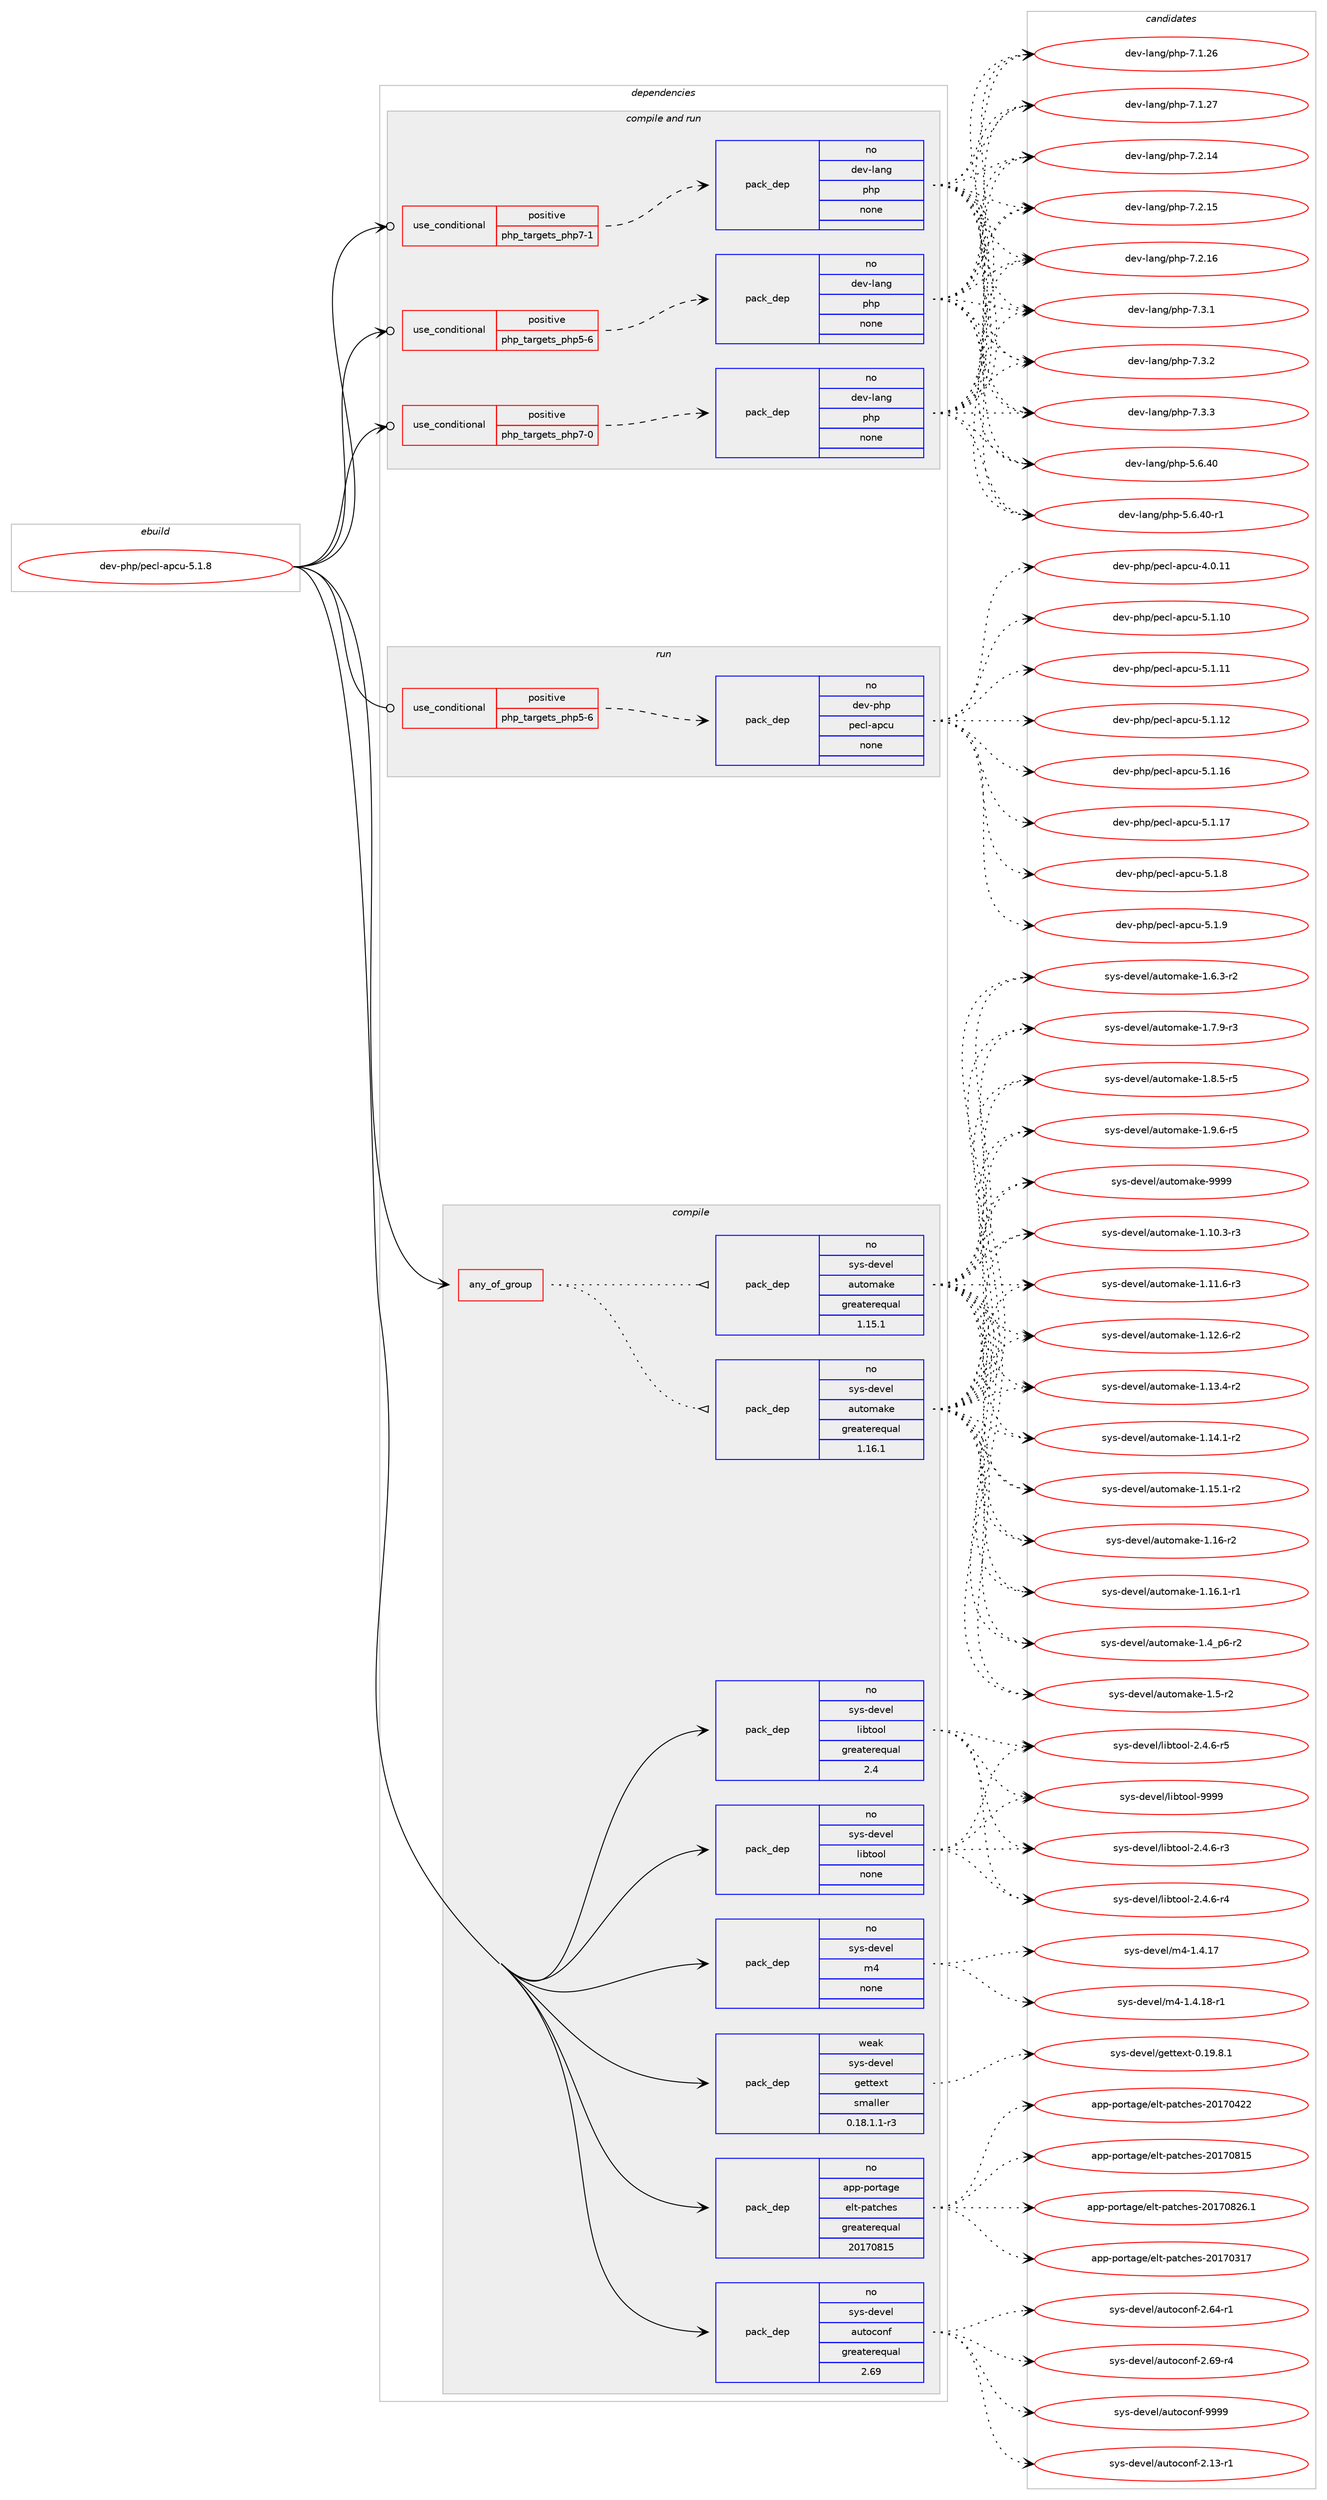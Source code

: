 digraph prolog {

# *************
# Graph options
# *************

newrank=true;
concentrate=true;
compound=true;
graph [rankdir=LR,fontname=Helvetica,fontsize=10,ranksep=1.5];#, ranksep=2.5, nodesep=0.2];
edge  [arrowhead=vee];
node  [fontname=Helvetica,fontsize=10];

# **********
# The ebuild
# **********

subgraph cluster_leftcol {
color=gray;
rank=same;
label=<<i>ebuild</i>>;
id [label="dev-php/pecl-apcu-5.1.8", color=red, width=4, href="../dev-php/pecl-apcu-5.1.8.svg"];
}

# ****************
# The dependencies
# ****************

subgraph cluster_midcol {
color=gray;
label=<<i>dependencies</i>>;
subgraph cluster_compile {
fillcolor="#eeeeee";
style=filled;
label=<<i>compile</i>>;
subgraph any22528 {
dependency1393327 [label=<<TABLE BORDER="0" CELLBORDER="1" CELLSPACING="0" CELLPADDING="4"><TR><TD CELLPADDING="10">any_of_group</TD></TR></TABLE>>, shape=none, color=red];subgraph pack1000837 {
dependency1393328 [label=<<TABLE BORDER="0" CELLBORDER="1" CELLSPACING="0" CELLPADDING="4" WIDTH="220"><TR><TD ROWSPAN="6" CELLPADDING="30">pack_dep</TD></TR><TR><TD WIDTH="110">no</TD></TR><TR><TD>sys-devel</TD></TR><TR><TD>automake</TD></TR><TR><TD>greaterequal</TD></TR><TR><TD>1.16.1</TD></TR></TABLE>>, shape=none, color=blue];
}
dependency1393327:e -> dependency1393328:w [weight=20,style="dotted",arrowhead="oinv"];
subgraph pack1000838 {
dependency1393329 [label=<<TABLE BORDER="0" CELLBORDER="1" CELLSPACING="0" CELLPADDING="4" WIDTH="220"><TR><TD ROWSPAN="6" CELLPADDING="30">pack_dep</TD></TR><TR><TD WIDTH="110">no</TD></TR><TR><TD>sys-devel</TD></TR><TR><TD>automake</TD></TR><TR><TD>greaterequal</TD></TR><TR><TD>1.15.1</TD></TR></TABLE>>, shape=none, color=blue];
}
dependency1393327:e -> dependency1393329:w [weight=20,style="dotted",arrowhead="oinv"];
}
id:e -> dependency1393327:w [weight=20,style="solid",arrowhead="vee"];
subgraph pack1000839 {
dependency1393330 [label=<<TABLE BORDER="0" CELLBORDER="1" CELLSPACING="0" CELLPADDING="4" WIDTH="220"><TR><TD ROWSPAN="6" CELLPADDING="30">pack_dep</TD></TR><TR><TD WIDTH="110">no</TD></TR><TR><TD>app-portage</TD></TR><TR><TD>elt-patches</TD></TR><TR><TD>greaterequal</TD></TR><TR><TD>20170815</TD></TR></TABLE>>, shape=none, color=blue];
}
id:e -> dependency1393330:w [weight=20,style="solid",arrowhead="vee"];
subgraph pack1000840 {
dependency1393331 [label=<<TABLE BORDER="0" CELLBORDER="1" CELLSPACING="0" CELLPADDING="4" WIDTH="220"><TR><TD ROWSPAN="6" CELLPADDING="30">pack_dep</TD></TR><TR><TD WIDTH="110">no</TD></TR><TR><TD>sys-devel</TD></TR><TR><TD>autoconf</TD></TR><TR><TD>greaterequal</TD></TR><TR><TD>2.69</TD></TR></TABLE>>, shape=none, color=blue];
}
id:e -> dependency1393331:w [weight=20,style="solid",arrowhead="vee"];
subgraph pack1000841 {
dependency1393332 [label=<<TABLE BORDER="0" CELLBORDER="1" CELLSPACING="0" CELLPADDING="4" WIDTH="220"><TR><TD ROWSPAN="6" CELLPADDING="30">pack_dep</TD></TR><TR><TD WIDTH="110">no</TD></TR><TR><TD>sys-devel</TD></TR><TR><TD>libtool</TD></TR><TR><TD>greaterequal</TD></TR><TR><TD>2.4</TD></TR></TABLE>>, shape=none, color=blue];
}
id:e -> dependency1393332:w [weight=20,style="solid",arrowhead="vee"];
subgraph pack1000842 {
dependency1393333 [label=<<TABLE BORDER="0" CELLBORDER="1" CELLSPACING="0" CELLPADDING="4" WIDTH="220"><TR><TD ROWSPAN="6" CELLPADDING="30">pack_dep</TD></TR><TR><TD WIDTH="110">no</TD></TR><TR><TD>sys-devel</TD></TR><TR><TD>libtool</TD></TR><TR><TD>none</TD></TR><TR><TD></TD></TR></TABLE>>, shape=none, color=blue];
}
id:e -> dependency1393333:w [weight=20,style="solid",arrowhead="vee"];
subgraph pack1000843 {
dependency1393334 [label=<<TABLE BORDER="0" CELLBORDER="1" CELLSPACING="0" CELLPADDING="4" WIDTH="220"><TR><TD ROWSPAN="6" CELLPADDING="30">pack_dep</TD></TR><TR><TD WIDTH="110">no</TD></TR><TR><TD>sys-devel</TD></TR><TR><TD>m4</TD></TR><TR><TD>none</TD></TR><TR><TD></TD></TR></TABLE>>, shape=none, color=blue];
}
id:e -> dependency1393334:w [weight=20,style="solid",arrowhead="vee"];
subgraph pack1000844 {
dependency1393335 [label=<<TABLE BORDER="0" CELLBORDER="1" CELLSPACING="0" CELLPADDING="4" WIDTH="220"><TR><TD ROWSPAN="6" CELLPADDING="30">pack_dep</TD></TR><TR><TD WIDTH="110">weak</TD></TR><TR><TD>sys-devel</TD></TR><TR><TD>gettext</TD></TR><TR><TD>smaller</TD></TR><TR><TD>0.18.1.1-r3</TD></TR></TABLE>>, shape=none, color=blue];
}
id:e -> dependency1393335:w [weight=20,style="solid",arrowhead="vee"];
}
subgraph cluster_compileandrun {
fillcolor="#eeeeee";
style=filled;
label=<<i>compile and run</i>>;
subgraph cond369397 {
dependency1393336 [label=<<TABLE BORDER="0" CELLBORDER="1" CELLSPACING="0" CELLPADDING="4"><TR><TD ROWSPAN="3" CELLPADDING="10">use_conditional</TD></TR><TR><TD>positive</TD></TR><TR><TD>php_targets_php5-6</TD></TR></TABLE>>, shape=none, color=red];
subgraph pack1000845 {
dependency1393337 [label=<<TABLE BORDER="0" CELLBORDER="1" CELLSPACING="0" CELLPADDING="4" WIDTH="220"><TR><TD ROWSPAN="6" CELLPADDING="30">pack_dep</TD></TR><TR><TD WIDTH="110">no</TD></TR><TR><TD>dev-lang</TD></TR><TR><TD>php</TD></TR><TR><TD>none</TD></TR><TR><TD></TD></TR></TABLE>>, shape=none, color=blue];
}
dependency1393336:e -> dependency1393337:w [weight=20,style="dashed",arrowhead="vee"];
}
id:e -> dependency1393336:w [weight=20,style="solid",arrowhead="odotvee"];
subgraph cond369398 {
dependency1393338 [label=<<TABLE BORDER="0" CELLBORDER="1" CELLSPACING="0" CELLPADDING="4"><TR><TD ROWSPAN="3" CELLPADDING="10">use_conditional</TD></TR><TR><TD>positive</TD></TR><TR><TD>php_targets_php7-0</TD></TR></TABLE>>, shape=none, color=red];
subgraph pack1000846 {
dependency1393339 [label=<<TABLE BORDER="0" CELLBORDER="1" CELLSPACING="0" CELLPADDING="4" WIDTH="220"><TR><TD ROWSPAN="6" CELLPADDING="30">pack_dep</TD></TR><TR><TD WIDTH="110">no</TD></TR><TR><TD>dev-lang</TD></TR><TR><TD>php</TD></TR><TR><TD>none</TD></TR><TR><TD></TD></TR></TABLE>>, shape=none, color=blue];
}
dependency1393338:e -> dependency1393339:w [weight=20,style="dashed",arrowhead="vee"];
}
id:e -> dependency1393338:w [weight=20,style="solid",arrowhead="odotvee"];
subgraph cond369399 {
dependency1393340 [label=<<TABLE BORDER="0" CELLBORDER="1" CELLSPACING="0" CELLPADDING="4"><TR><TD ROWSPAN="3" CELLPADDING="10">use_conditional</TD></TR><TR><TD>positive</TD></TR><TR><TD>php_targets_php7-1</TD></TR></TABLE>>, shape=none, color=red];
subgraph pack1000847 {
dependency1393341 [label=<<TABLE BORDER="0" CELLBORDER="1" CELLSPACING="0" CELLPADDING="4" WIDTH="220"><TR><TD ROWSPAN="6" CELLPADDING="30">pack_dep</TD></TR><TR><TD WIDTH="110">no</TD></TR><TR><TD>dev-lang</TD></TR><TR><TD>php</TD></TR><TR><TD>none</TD></TR><TR><TD></TD></TR></TABLE>>, shape=none, color=blue];
}
dependency1393340:e -> dependency1393341:w [weight=20,style="dashed",arrowhead="vee"];
}
id:e -> dependency1393340:w [weight=20,style="solid",arrowhead="odotvee"];
}
subgraph cluster_run {
fillcolor="#eeeeee";
style=filled;
label=<<i>run</i>>;
subgraph cond369400 {
dependency1393342 [label=<<TABLE BORDER="0" CELLBORDER="1" CELLSPACING="0" CELLPADDING="4"><TR><TD ROWSPAN="3" CELLPADDING="10">use_conditional</TD></TR><TR><TD>positive</TD></TR><TR><TD>php_targets_php5-6</TD></TR></TABLE>>, shape=none, color=red];
subgraph pack1000848 {
dependency1393343 [label=<<TABLE BORDER="0" CELLBORDER="1" CELLSPACING="0" CELLPADDING="4" WIDTH="220"><TR><TD ROWSPAN="6" CELLPADDING="30">pack_dep</TD></TR><TR><TD WIDTH="110">no</TD></TR><TR><TD>dev-php</TD></TR><TR><TD>pecl-apcu</TD></TR><TR><TD>none</TD></TR><TR><TD></TD></TR></TABLE>>, shape=none, color=blue];
}
dependency1393342:e -> dependency1393343:w [weight=20,style="dashed",arrowhead="vee"];
}
id:e -> dependency1393342:w [weight=20,style="solid",arrowhead="odot"];
}
}

# **************
# The candidates
# **************

subgraph cluster_choices {
rank=same;
color=gray;
label=<<i>candidates</i>>;

subgraph choice1000837 {
color=black;
nodesep=1;
choice11512111545100101118101108479711711611110997107101454946494846514511451 [label="sys-devel/automake-1.10.3-r3", color=red, width=4,href="../sys-devel/automake-1.10.3-r3.svg"];
choice11512111545100101118101108479711711611110997107101454946494946544511451 [label="sys-devel/automake-1.11.6-r3", color=red, width=4,href="../sys-devel/automake-1.11.6-r3.svg"];
choice11512111545100101118101108479711711611110997107101454946495046544511450 [label="sys-devel/automake-1.12.6-r2", color=red, width=4,href="../sys-devel/automake-1.12.6-r2.svg"];
choice11512111545100101118101108479711711611110997107101454946495146524511450 [label="sys-devel/automake-1.13.4-r2", color=red, width=4,href="../sys-devel/automake-1.13.4-r2.svg"];
choice11512111545100101118101108479711711611110997107101454946495246494511450 [label="sys-devel/automake-1.14.1-r2", color=red, width=4,href="../sys-devel/automake-1.14.1-r2.svg"];
choice11512111545100101118101108479711711611110997107101454946495346494511450 [label="sys-devel/automake-1.15.1-r2", color=red, width=4,href="../sys-devel/automake-1.15.1-r2.svg"];
choice1151211154510010111810110847971171161111099710710145494649544511450 [label="sys-devel/automake-1.16-r2", color=red, width=4,href="../sys-devel/automake-1.16-r2.svg"];
choice11512111545100101118101108479711711611110997107101454946495446494511449 [label="sys-devel/automake-1.16.1-r1", color=red, width=4,href="../sys-devel/automake-1.16.1-r1.svg"];
choice115121115451001011181011084797117116111109971071014549465295112544511450 [label="sys-devel/automake-1.4_p6-r2", color=red, width=4,href="../sys-devel/automake-1.4_p6-r2.svg"];
choice11512111545100101118101108479711711611110997107101454946534511450 [label="sys-devel/automake-1.5-r2", color=red, width=4,href="../sys-devel/automake-1.5-r2.svg"];
choice115121115451001011181011084797117116111109971071014549465446514511450 [label="sys-devel/automake-1.6.3-r2", color=red, width=4,href="../sys-devel/automake-1.6.3-r2.svg"];
choice115121115451001011181011084797117116111109971071014549465546574511451 [label="sys-devel/automake-1.7.9-r3", color=red, width=4,href="../sys-devel/automake-1.7.9-r3.svg"];
choice115121115451001011181011084797117116111109971071014549465646534511453 [label="sys-devel/automake-1.8.5-r5", color=red, width=4,href="../sys-devel/automake-1.8.5-r5.svg"];
choice115121115451001011181011084797117116111109971071014549465746544511453 [label="sys-devel/automake-1.9.6-r5", color=red, width=4,href="../sys-devel/automake-1.9.6-r5.svg"];
choice115121115451001011181011084797117116111109971071014557575757 [label="sys-devel/automake-9999", color=red, width=4,href="../sys-devel/automake-9999.svg"];
dependency1393328:e -> choice11512111545100101118101108479711711611110997107101454946494846514511451:w [style=dotted,weight="100"];
dependency1393328:e -> choice11512111545100101118101108479711711611110997107101454946494946544511451:w [style=dotted,weight="100"];
dependency1393328:e -> choice11512111545100101118101108479711711611110997107101454946495046544511450:w [style=dotted,weight="100"];
dependency1393328:e -> choice11512111545100101118101108479711711611110997107101454946495146524511450:w [style=dotted,weight="100"];
dependency1393328:e -> choice11512111545100101118101108479711711611110997107101454946495246494511450:w [style=dotted,weight="100"];
dependency1393328:e -> choice11512111545100101118101108479711711611110997107101454946495346494511450:w [style=dotted,weight="100"];
dependency1393328:e -> choice1151211154510010111810110847971171161111099710710145494649544511450:w [style=dotted,weight="100"];
dependency1393328:e -> choice11512111545100101118101108479711711611110997107101454946495446494511449:w [style=dotted,weight="100"];
dependency1393328:e -> choice115121115451001011181011084797117116111109971071014549465295112544511450:w [style=dotted,weight="100"];
dependency1393328:e -> choice11512111545100101118101108479711711611110997107101454946534511450:w [style=dotted,weight="100"];
dependency1393328:e -> choice115121115451001011181011084797117116111109971071014549465446514511450:w [style=dotted,weight="100"];
dependency1393328:e -> choice115121115451001011181011084797117116111109971071014549465546574511451:w [style=dotted,weight="100"];
dependency1393328:e -> choice115121115451001011181011084797117116111109971071014549465646534511453:w [style=dotted,weight="100"];
dependency1393328:e -> choice115121115451001011181011084797117116111109971071014549465746544511453:w [style=dotted,weight="100"];
dependency1393328:e -> choice115121115451001011181011084797117116111109971071014557575757:w [style=dotted,weight="100"];
}
subgraph choice1000838 {
color=black;
nodesep=1;
choice11512111545100101118101108479711711611110997107101454946494846514511451 [label="sys-devel/automake-1.10.3-r3", color=red, width=4,href="../sys-devel/automake-1.10.3-r3.svg"];
choice11512111545100101118101108479711711611110997107101454946494946544511451 [label="sys-devel/automake-1.11.6-r3", color=red, width=4,href="../sys-devel/automake-1.11.6-r3.svg"];
choice11512111545100101118101108479711711611110997107101454946495046544511450 [label="sys-devel/automake-1.12.6-r2", color=red, width=4,href="../sys-devel/automake-1.12.6-r2.svg"];
choice11512111545100101118101108479711711611110997107101454946495146524511450 [label="sys-devel/automake-1.13.4-r2", color=red, width=4,href="../sys-devel/automake-1.13.4-r2.svg"];
choice11512111545100101118101108479711711611110997107101454946495246494511450 [label="sys-devel/automake-1.14.1-r2", color=red, width=4,href="../sys-devel/automake-1.14.1-r2.svg"];
choice11512111545100101118101108479711711611110997107101454946495346494511450 [label="sys-devel/automake-1.15.1-r2", color=red, width=4,href="../sys-devel/automake-1.15.1-r2.svg"];
choice1151211154510010111810110847971171161111099710710145494649544511450 [label="sys-devel/automake-1.16-r2", color=red, width=4,href="../sys-devel/automake-1.16-r2.svg"];
choice11512111545100101118101108479711711611110997107101454946495446494511449 [label="sys-devel/automake-1.16.1-r1", color=red, width=4,href="../sys-devel/automake-1.16.1-r1.svg"];
choice115121115451001011181011084797117116111109971071014549465295112544511450 [label="sys-devel/automake-1.4_p6-r2", color=red, width=4,href="../sys-devel/automake-1.4_p6-r2.svg"];
choice11512111545100101118101108479711711611110997107101454946534511450 [label="sys-devel/automake-1.5-r2", color=red, width=4,href="../sys-devel/automake-1.5-r2.svg"];
choice115121115451001011181011084797117116111109971071014549465446514511450 [label="sys-devel/automake-1.6.3-r2", color=red, width=4,href="../sys-devel/automake-1.6.3-r2.svg"];
choice115121115451001011181011084797117116111109971071014549465546574511451 [label="sys-devel/automake-1.7.9-r3", color=red, width=4,href="../sys-devel/automake-1.7.9-r3.svg"];
choice115121115451001011181011084797117116111109971071014549465646534511453 [label="sys-devel/automake-1.8.5-r5", color=red, width=4,href="../sys-devel/automake-1.8.5-r5.svg"];
choice115121115451001011181011084797117116111109971071014549465746544511453 [label="sys-devel/automake-1.9.6-r5", color=red, width=4,href="../sys-devel/automake-1.9.6-r5.svg"];
choice115121115451001011181011084797117116111109971071014557575757 [label="sys-devel/automake-9999", color=red, width=4,href="../sys-devel/automake-9999.svg"];
dependency1393329:e -> choice11512111545100101118101108479711711611110997107101454946494846514511451:w [style=dotted,weight="100"];
dependency1393329:e -> choice11512111545100101118101108479711711611110997107101454946494946544511451:w [style=dotted,weight="100"];
dependency1393329:e -> choice11512111545100101118101108479711711611110997107101454946495046544511450:w [style=dotted,weight="100"];
dependency1393329:e -> choice11512111545100101118101108479711711611110997107101454946495146524511450:w [style=dotted,weight="100"];
dependency1393329:e -> choice11512111545100101118101108479711711611110997107101454946495246494511450:w [style=dotted,weight="100"];
dependency1393329:e -> choice11512111545100101118101108479711711611110997107101454946495346494511450:w [style=dotted,weight="100"];
dependency1393329:e -> choice1151211154510010111810110847971171161111099710710145494649544511450:w [style=dotted,weight="100"];
dependency1393329:e -> choice11512111545100101118101108479711711611110997107101454946495446494511449:w [style=dotted,weight="100"];
dependency1393329:e -> choice115121115451001011181011084797117116111109971071014549465295112544511450:w [style=dotted,weight="100"];
dependency1393329:e -> choice11512111545100101118101108479711711611110997107101454946534511450:w [style=dotted,weight="100"];
dependency1393329:e -> choice115121115451001011181011084797117116111109971071014549465446514511450:w [style=dotted,weight="100"];
dependency1393329:e -> choice115121115451001011181011084797117116111109971071014549465546574511451:w [style=dotted,weight="100"];
dependency1393329:e -> choice115121115451001011181011084797117116111109971071014549465646534511453:w [style=dotted,weight="100"];
dependency1393329:e -> choice115121115451001011181011084797117116111109971071014549465746544511453:w [style=dotted,weight="100"];
dependency1393329:e -> choice115121115451001011181011084797117116111109971071014557575757:w [style=dotted,weight="100"];
}
subgraph choice1000839 {
color=black;
nodesep=1;
choice97112112451121111141169710310147101108116451129711699104101115455048495548514955 [label="app-portage/elt-patches-20170317", color=red, width=4,href="../app-portage/elt-patches-20170317.svg"];
choice97112112451121111141169710310147101108116451129711699104101115455048495548525050 [label="app-portage/elt-patches-20170422", color=red, width=4,href="../app-portage/elt-patches-20170422.svg"];
choice97112112451121111141169710310147101108116451129711699104101115455048495548564953 [label="app-portage/elt-patches-20170815", color=red, width=4,href="../app-portage/elt-patches-20170815.svg"];
choice971121124511211111411697103101471011081164511297116991041011154550484955485650544649 [label="app-portage/elt-patches-20170826.1", color=red, width=4,href="../app-portage/elt-patches-20170826.1.svg"];
dependency1393330:e -> choice97112112451121111141169710310147101108116451129711699104101115455048495548514955:w [style=dotted,weight="100"];
dependency1393330:e -> choice97112112451121111141169710310147101108116451129711699104101115455048495548525050:w [style=dotted,weight="100"];
dependency1393330:e -> choice97112112451121111141169710310147101108116451129711699104101115455048495548564953:w [style=dotted,weight="100"];
dependency1393330:e -> choice971121124511211111411697103101471011081164511297116991041011154550484955485650544649:w [style=dotted,weight="100"];
}
subgraph choice1000840 {
color=black;
nodesep=1;
choice1151211154510010111810110847971171161119911111010245504649514511449 [label="sys-devel/autoconf-2.13-r1", color=red, width=4,href="../sys-devel/autoconf-2.13-r1.svg"];
choice1151211154510010111810110847971171161119911111010245504654524511449 [label="sys-devel/autoconf-2.64-r1", color=red, width=4,href="../sys-devel/autoconf-2.64-r1.svg"];
choice1151211154510010111810110847971171161119911111010245504654574511452 [label="sys-devel/autoconf-2.69-r4", color=red, width=4,href="../sys-devel/autoconf-2.69-r4.svg"];
choice115121115451001011181011084797117116111991111101024557575757 [label="sys-devel/autoconf-9999", color=red, width=4,href="../sys-devel/autoconf-9999.svg"];
dependency1393331:e -> choice1151211154510010111810110847971171161119911111010245504649514511449:w [style=dotted,weight="100"];
dependency1393331:e -> choice1151211154510010111810110847971171161119911111010245504654524511449:w [style=dotted,weight="100"];
dependency1393331:e -> choice1151211154510010111810110847971171161119911111010245504654574511452:w [style=dotted,weight="100"];
dependency1393331:e -> choice115121115451001011181011084797117116111991111101024557575757:w [style=dotted,weight="100"];
}
subgraph choice1000841 {
color=black;
nodesep=1;
choice1151211154510010111810110847108105981161111111084550465246544511451 [label="sys-devel/libtool-2.4.6-r3", color=red, width=4,href="../sys-devel/libtool-2.4.6-r3.svg"];
choice1151211154510010111810110847108105981161111111084550465246544511452 [label="sys-devel/libtool-2.4.6-r4", color=red, width=4,href="../sys-devel/libtool-2.4.6-r4.svg"];
choice1151211154510010111810110847108105981161111111084550465246544511453 [label="sys-devel/libtool-2.4.6-r5", color=red, width=4,href="../sys-devel/libtool-2.4.6-r5.svg"];
choice1151211154510010111810110847108105981161111111084557575757 [label="sys-devel/libtool-9999", color=red, width=4,href="../sys-devel/libtool-9999.svg"];
dependency1393332:e -> choice1151211154510010111810110847108105981161111111084550465246544511451:w [style=dotted,weight="100"];
dependency1393332:e -> choice1151211154510010111810110847108105981161111111084550465246544511452:w [style=dotted,weight="100"];
dependency1393332:e -> choice1151211154510010111810110847108105981161111111084550465246544511453:w [style=dotted,weight="100"];
dependency1393332:e -> choice1151211154510010111810110847108105981161111111084557575757:w [style=dotted,weight="100"];
}
subgraph choice1000842 {
color=black;
nodesep=1;
choice1151211154510010111810110847108105981161111111084550465246544511451 [label="sys-devel/libtool-2.4.6-r3", color=red, width=4,href="../sys-devel/libtool-2.4.6-r3.svg"];
choice1151211154510010111810110847108105981161111111084550465246544511452 [label="sys-devel/libtool-2.4.6-r4", color=red, width=4,href="../sys-devel/libtool-2.4.6-r4.svg"];
choice1151211154510010111810110847108105981161111111084550465246544511453 [label="sys-devel/libtool-2.4.6-r5", color=red, width=4,href="../sys-devel/libtool-2.4.6-r5.svg"];
choice1151211154510010111810110847108105981161111111084557575757 [label="sys-devel/libtool-9999", color=red, width=4,href="../sys-devel/libtool-9999.svg"];
dependency1393333:e -> choice1151211154510010111810110847108105981161111111084550465246544511451:w [style=dotted,weight="100"];
dependency1393333:e -> choice1151211154510010111810110847108105981161111111084550465246544511452:w [style=dotted,weight="100"];
dependency1393333:e -> choice1151211154510010111810110847108105981161111111084550465246544511453:w [style=dotted,weight="100"];
dependency1393333:e -> choice1151211154510010111810110847108105981161111111084557575757:w [style=dotted,weight="100"];
}
subgraph choice1000843 {
color=black;
nodesep=1;
choice11512111545100101118101108471095245494652464955 [label="sys-devel/m4-1.4.17", color=red, width=4,href="../sys-devel/m4-1.4.17.svg"];
choice115121115451001011181011084710952454946524649564511449 [label="sys-devel/m4-1.4.18-r1", color=red, width=4,href="../sys-devel/m4-1.4.18-r1.svg"];
dependency1393334:e -> choice11512111545100101118101108471095245494652464955:w [style=dotted,weight="100"];
dependency1393334:e -> choice115121115451001011181011084710952454946524649564511449:w [style=dotted,weight="100"];
}
subgraph choice1000844 {
color=black;
nodesep=1;
choice1151211154510010111810110847103101116116101120116454846495746564649 [label="sys-devel/gettext-0.19.8.1", color=red, width=4,href="../sys-devel/gettext-0.19.8.1.svg"];
dependency1393335:e -> choice1151211154510010111810110847103101116116101120116454846495746564649:w [style=dotted,weight="100"];
}
subgraph choice1000845 {
color=black;
nodesep=1;
choice10010111845108971101034711210411245534654465248 [label="dev-lang/php-5.6.40", color=red, width=4,href="../dev-lang/php-5.6.40.svg"];
choice100101118451089711010347112104112455346544652484511449 [label="dev-lang/php-5.6.40-r1", color=red, width=4,href="../dev-lang/php-5.6.40-r1.svg"];
choice10010111845108971101034711210411245554649465054 [label="dev-lang/php-7.1.26", color=red, width=4,href="../dev-lang/php-7.1.26.svg"];
choice10010111845108971101034711210411245554649465055 [label="dev-lang/php-7.1.27", color=red, width=4,href="../dev-lang/php-7.1.27.svg"];
choice10010111845108971101034711210411245554650464952 [label="dev-lang/php-7.2.14", color=red, width=4,href="../dev-lang/php-7.2.14.svg"];
choice10010111845108971101034711210411245554650464953 [label="dev-lang/php-7.2.15", color=red, width=4,href="../dev-lang/php-7.2.15.svg"];
choice10010111845108971101034711210411245554650464954 [label="dev-lang/php-7.2.16", color=red, width=4,href="../dev-lang/php-7.2.16.svg"];
choice100101118451089711010347112104112455546514649 [label="dev-lang/php-7.3.1", color=red, width=4,href="../dev-lang/php-7.3.1.svg"];
choice100101118451089711010347112104112455546514650 [label="dev-lang/php-7.3.2", color=red, width=4,href="../dev-lang/php-7.3.2.svg"];
choice100101118451089711010347112104112455546514651 [label="dev-lang/php-7.3.3", color=red, width=4,href="../dev-lang/php-7.3.3.svg"];
dependency1393337:e -> choice10010111845108971101034711210411245534654465248:w [style=dotted,weight="100"];
dependency1393337:e -> choice100101118451089711010347112104112455346544652484511449:w [style=dotted,weight="100"];
dependency1393337:e -> choice10010111845108971101034711210411245554649465054:w [style=dotted,weight="100"];
dependency1393337:e -> choice10010111845108971101034711210411245554649465055:w [style=dotted,weight="100"];
dependency1393337:e -> choice10010111845108971101034711210411245554650464952:w [style=dotted,weight="100"];
dependency1393337:e -> choice10010111845108971101034711210411245554650464953:w [style=dotted,weight="100"];
dependency1393337:e -> choice10010111845108971101034711210411245554650464954:w [style=dotted,weight="100"];
dependency1393337:e -> choice100101118451089711010347112104112455546514649:w [style=dotted,weight="100"];
dependency1393337:e -> choice100101118451089711010347112104112455546514650:w [style=dotted,weight="100"];
dependency1393337:e -> choice100101118451089711010347112104112455546514651:w [style=dotted,weight="100"];
}
subgraph choice1000846 {
color=black;
nodesep=1;
choice10010111845108971101034711210411245534654465248 [label="dev-lang/php-5.6.40", color=red, width=4,href="../dev-lang/php-5.6.40.svg"];
choice100101118451089711010347112104112455346544652484511449 [label="dev-lang/php-5.6.40-r1", color=red, width=4,href="../dev-lang/php-5.6.40-r1.svg"];
choice10010111845108971101034711210411245554649465054 [label="dev-lang/php-7.1.26", color=red, width=4,href="../dev-lang/php-7.1.26.svg"];
choice10010111845108971101034711210411245554649465055 [label="dev-lang/php-7.1.27", color=red, width=4,href="../dev-lang/php-7.1.27.svg"];
choice10010111845108971101034711210411245554650464952 [label="dev-lang/php-7.2.14", color=red, width=4,href="../dev-lang/php-7.2.14.svg"];
choice10010111845108971101034711210411245554650464953 [label="dev-lang/php-7.2.15", color=red, width=4,href="../dev-lang/php-7.2.15.svg"];
choice10010111845108971101034711210411245554650464954 [label="dev-lang/php-7.2.16", color=red, width=4,href="../dev-lang/php-7.2.16.svg"];
choice100101118451089711010347112104112455546514649 [label="dev-lang/php-7.3.1", color=red, width=4,href="../dev-lang/php-7.3.1.svg"];
choice100101118451089711010347112104112455546514650 [label="dev-lang/php-7.3.2", color=red, width=4,href="../dev-lang/php-7.3.2.svg"];
choice100101118451089711010347112104112455546514651 [label="dev-lang/php-7.3.3", color=red, width=4,href="../dev-lang/php-7.3.3.svg"];
dependency1393339:e -> choice10010111845108971101034711210411245534654465248:w [style=dotted,weight="100"];
dependency1393339:e -> choice100101118451089711010347112104112455346544652484511449:w [style=dotted,weight="100"];
dependency1393339:e -> choice10010111845108971101034711210411245554649465054:w [style=dotted,weight="100"];
dependency1393339:e -> choice10010111845108971101034711210411245554649465055:w [style=dotted,weight="100"];
dependency1393339:e -> choice10010111845108971101034711210411245554650464952:w [style=dotted,weight="100"];
dependency1393339:e -> choice10010111845108971101034711210411245554650464953:w [style=dotted,weight="100"];
dependency1393339:e -> choice10010111845108971101034711210411245554650464954:w [style=dotted,weight="100"];
dependency1393339:e -> choice100101118451089711010347112104112455546514649:w [style=dotted,weight="100"];
dependency1393339:e -> choice100101118451089711010347112104112455546514650:w [style=dotted,weight="100"];
dependency1393339:e -> choice100101118451089711010347112104112455546514651:w [style=dotted,weight="100"];
}
subgraph choice1000847 {
color=black;
nodesep=1;
choice10010111845108971101034711210411245534654465248 [label="dev-lang/php-5.6.40", color=red, width=4,href="../dev-lang/php-5.6.40.svg"];
choice100101118451089711010347112104112455346544652484511449 [label="dev-lang/php-5.6.40-r1", color=red, width=4,href="../dev-lang/php-5.6.40-r1.svg"];
choice10010111845108971101034711210411245554649465054 [label="dev-lang/php-7.1.26", color=red, width=4,href="../dev-lang/php-7.1.26.svg"];
choice10010111845108971101034711210411245554649465055 [label="dev-lang/php-7.1.27", color=red, width=4,href="../dev-lang/php-7.1.27.svg"];
choice10010111845108971101034711210411245554650464952 [label="dev-lang/php-7.2.14", color=red, width=4,href="../dev-lang/php-7.2.14.svg"];
choice10010111845108971101034711210411245554650464953 [label="dev-lang/php-7.2.15", color=red, width=4,href="../dev-lang/php-7.2.15.svg"];
choice10010111845108971101034711210411245554650464954 [label="dev-lang/php-7.2.16", color=red, width=4,href="../dev-lang/php-7.2.16.svg"];
choice100101118451089711010347112104112455546514649 [label="dev-lang/php-7.3.1", color=red, width=4,href="../dev-lang/php-7.3.1.svg"];
choice100101118451089711010347112104112455546514650 [label="dev-lang/php-7.3.2", color=red, width=4,href="../dev-lang/php-7.3.2.svg"];
choice100101118451089711010347112104112455546514651 [label="dev-lang/php-7.3.3", color=red, width=4,href="../dev-lang/php-7.3.3.svg"];
dependency1393341:e -> choice10010111845108971101034711210411245534654465248:w [style=dotted,weight="100"];
dependency1393341:e -> choice100101118451089711010347112104112455346544652484511449:w [style=dotted,weight="100"];
dependency1393341:e -> choice10010111845108971101034711210411245554649465054:w [style=dotted,weight="100"];
dependency1393341:e -> choice10010111845108971101034711210411245554649465055:w [style=dotted,weight="100"];
dependency1393341:e -> choice10010111845108971101034711210411245554650464952:w [style=dotted,weight="100"];
dependency1393341:e -> choice10010111845108971101034711210411245554650464953:w [style=dotted,weight="100"];
dependency1393341:e -> choice10010111845108971101034711210411245554650464954:w [style=dotted,weight="100"];
dependency1393341:e -> choice100101118451089711010347112104112455546514649:w [style=dotted,weight="100"];
dependency1393341:e -> choice100101118451089711010347112104112455546514650:w [style=dotted,weight="100"];
dependency1393341:e -> choice100101118451089711010347112104112455546514651:w [style=dotted,weight="100"];
}
subgraph choice1000848 {
color=black;
nodesep=1;
choice10010111845112104112471121019910845971129911745524648464949 [label="dev-php/pecl-apcu-4.0.11", color=red, width=4,href="../dev-php/pecl-apcu-4.0.11.svg"];
choice10010111845112104112471121019910845971129911745534649464948 [label="dev-php/pecl-apcu-5.1.10", color=red, width=4,href="../dev-php/pecl-apcu-5.1.10.svg"];
choice10010111845112104112471121019910845971129911745534649464949 [label="dev-php/pecl-apcu-5.1.11", color=red, width=4,href="../dev-php/pecl-apcu-5.1.11.svg"];
choice10010111845112104112471121019910845971129911745534649464950 [label="dev-php/pecl-apcu-5.1.12", color=red, width=4,href="../dev-php/pecl-apcu-5.1.12.svg"];
choice10010111845112104112471121019910845971129911745534649464954 [label="dev-php/pecl-apcu-5.1.16", color=red, width=4,href="../dev-php/pecl-apcu-5.1.16.svg"];
choice10010111845112104112471121019910845971129911745534649464955 [label="dev-php/pecl-apcu-5.1.17", color=red, width=4,href="../dev-php/pecl-apcu-5.1.17.svg"];
choice100101118451121041124711210199108459711299117455346494656 [label="dev-php/pecl-apcu-5.1.8", color=red, width=4,href="../dev-php/pecl-apcu-5.1.8.svg"];
choice100101118451121041124711210199108459711299117455346494657 [label="dev-php/pecl-apcu-5.1.9", color=red, width=4,href="../dev-php/pecl-apcu-5.1.9.svg"];
dependency1393343:e -> choice10010111845112104112471121019910845971129911745524648464949:w [style=dotted,weight="100"];
dependency1393343:e -> choice10010111845112104112471121019910845971129911745534649464948:w [style=dotted,weight="100"];
dependency1393343:e -> choice10010111845112104112471121019910845971129911745534649464949:w [style=dotted,weight="100"];
dependency1393343:e -> choice10010111845112104112471121019910845971129911745534649464950:w [style=dotted,weight="100"];
dependency1393343:e -> choice10010111845112104112471121019910845971129911745534649464954:w [style=dotted,weight="100"];
dependency1393343:e -> choice10010111845112104112471121019910845971129911745534649464955:w [style=dotted,weight="100"];
dependency1393343:e -> choice100101118451121041124711210199108459711299117455346494656:w [style=dotted,weight="100"];
dependency1393343:e -> choice100101118451121041124711210199108459711299117455346494657:w [style=dotted,weight="100"];
}
}

}
